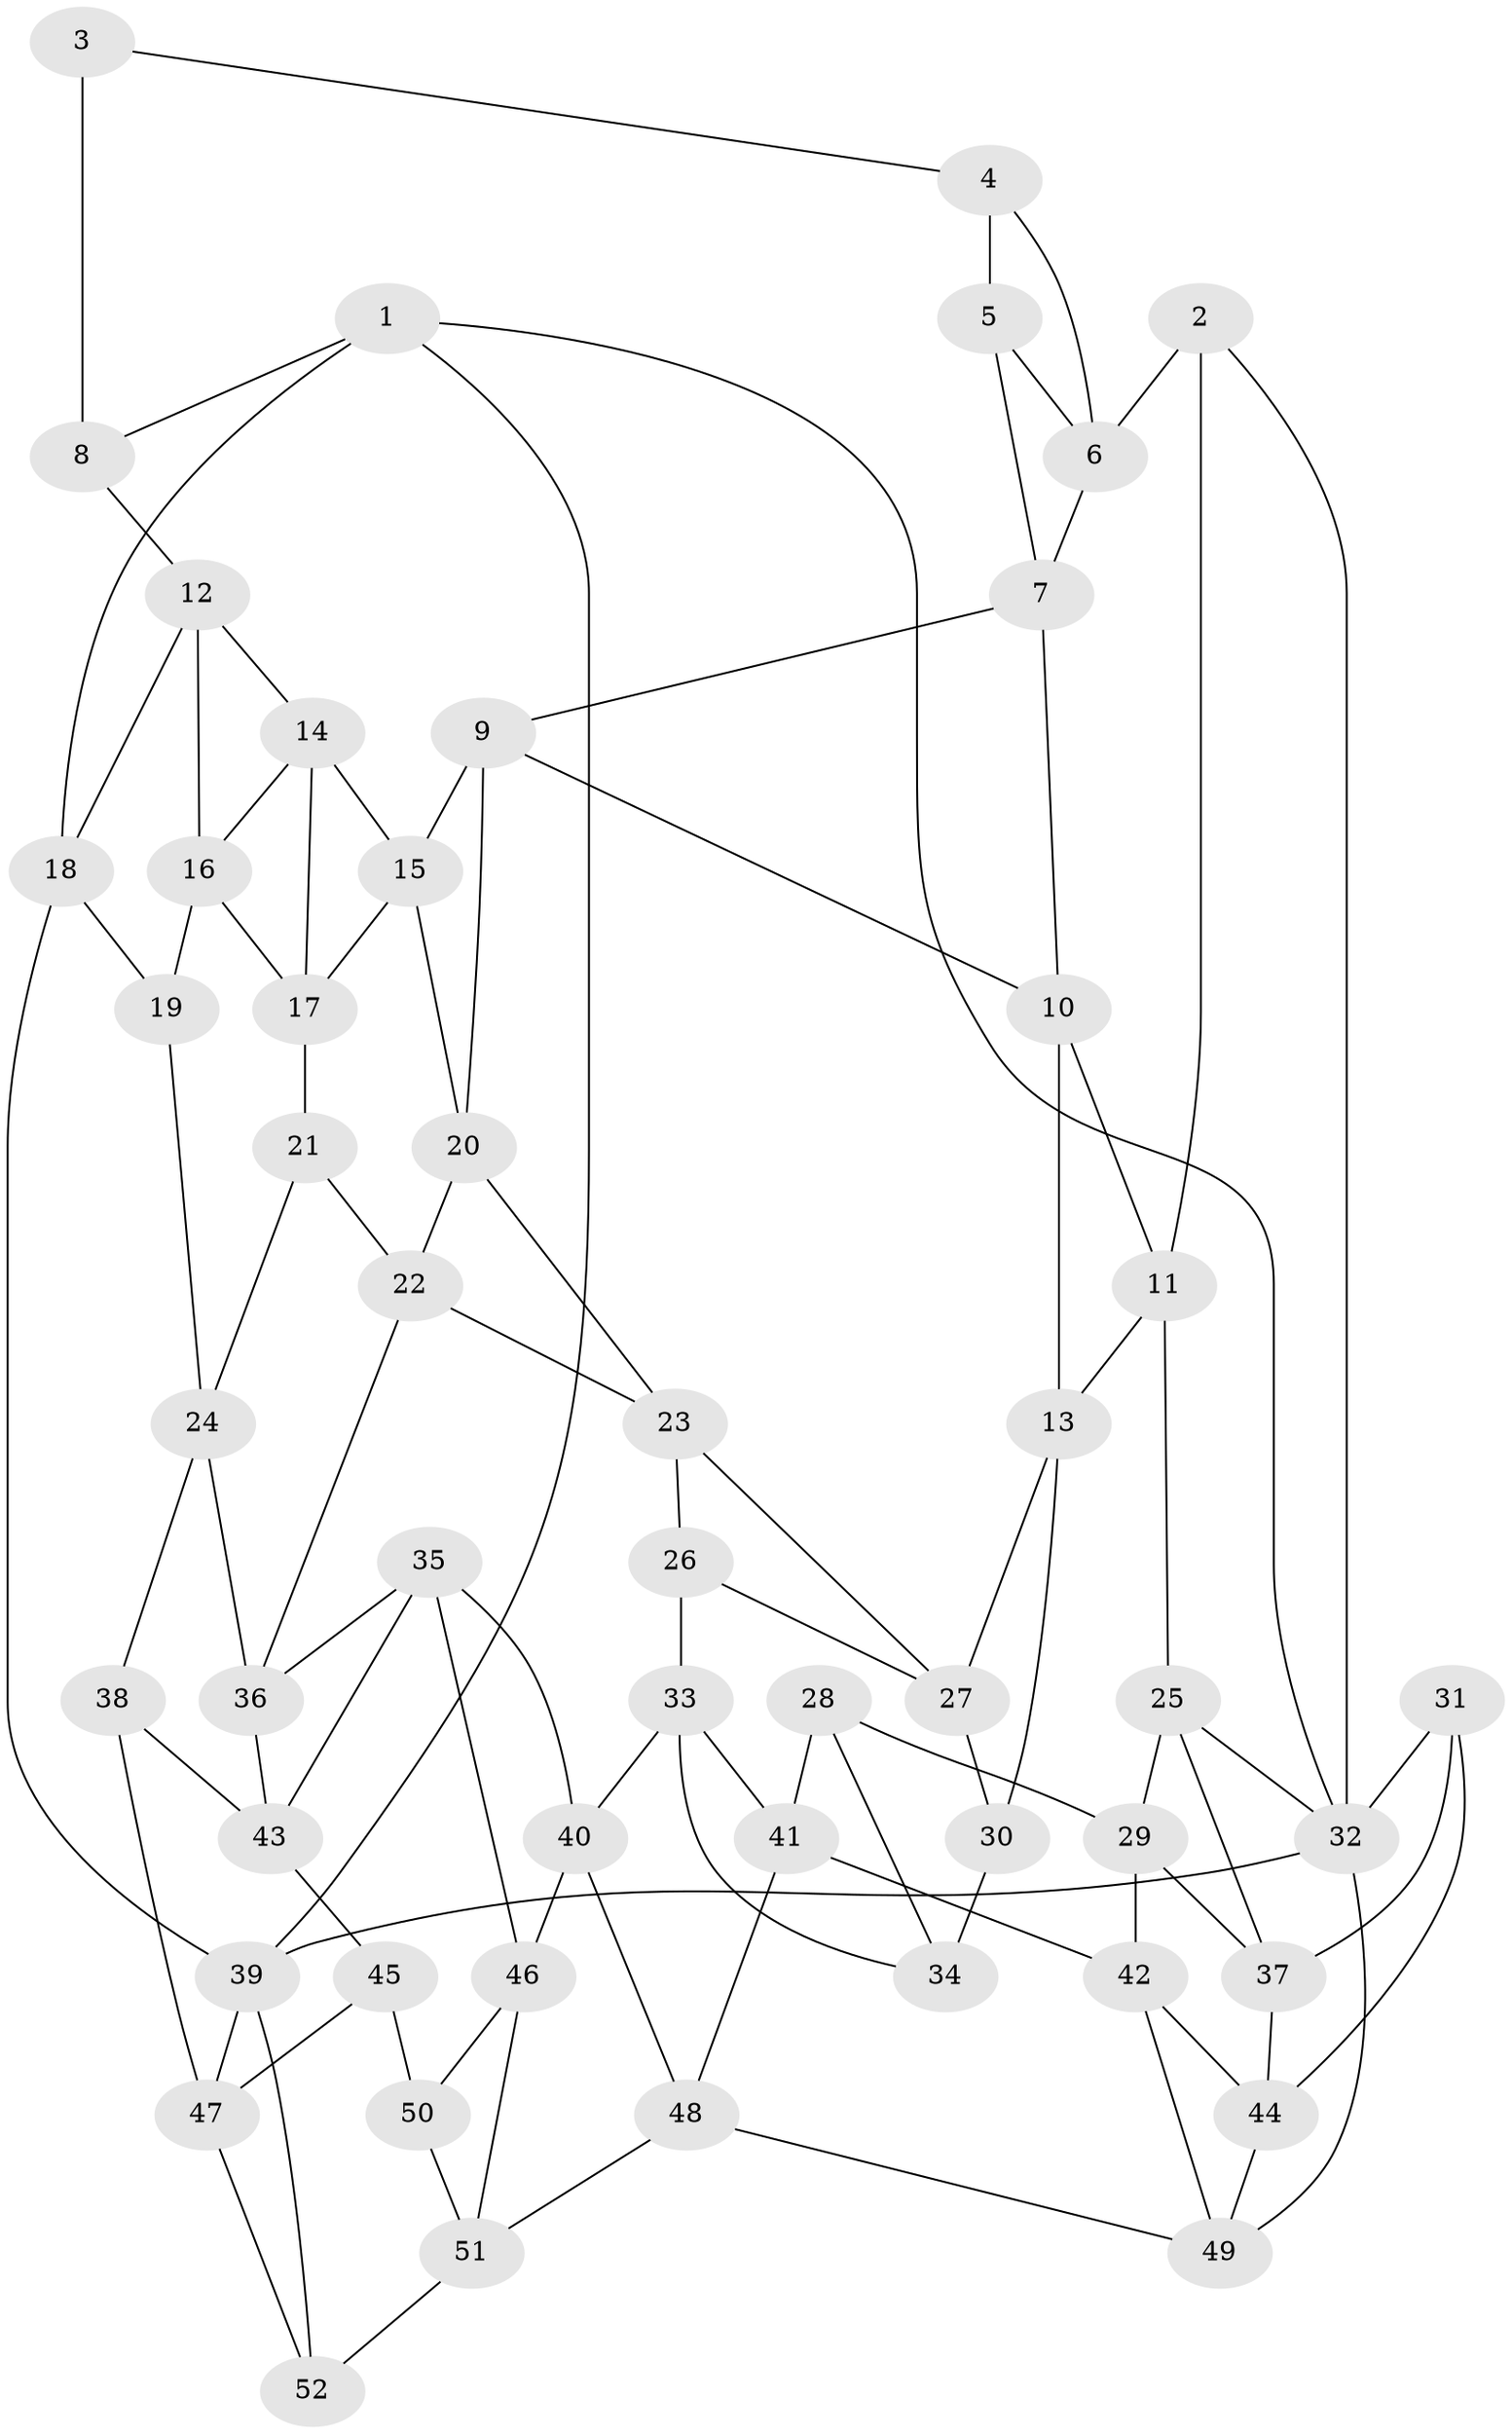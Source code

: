 // original degree distribution, {3: 0.019230769230769232, 5: 0.5192307692307693, 4: 0.2403846153846154, 6: 0.22115384615384615}
// Generated by graph-tools (version 1.1) at 2025/03/03/09/25 03:03:11]
// undirected, 52 vertices, 97 edges
graph export_dot {
graph [start="1"]
  node [color=gray90,style=filled];
  1;
  2;
  3;
  4;
  5;
  6;
  7;
  8;
  9;
  10;
  11;
  12;
  13;
  14;
  15;
  16;
  17;
  18;
  19;
  20;
  21;
  22;
  23;
  24;
  25;
  26;
  27;
  28;
  29;
  30;
  31;
  32;
  33;
  34;
  35;
  36;
  37;
  38;
  39;
  40;
  41;
  42;
  43;
  44;
  45;
  46;
  47;
  48;
  49;
  50;
  51;
  52;
  1 -- 8 [weight=1.0];
  1 -- 18 [weight=1.0];
  1 -- 32 [weight=1.0];
  1 -- 39 [weight=1.0];
  2 -- 6 [weight=1.0];
  2 -- 11 [weight=1.0];
  2 -- 32 [weight=1.0];
  3 -- 4 [weight=1.0];
  3 -- 8 [weight=2.0];
  4 -- 5 [weight=1.0];
  4 -- 6 [weight=1.0];
  5 -- 6 [weight=1.0];
  5 -- 7 [weight=1.0];
  6 -- 7 [weight=1.0];
  7 -- 9 [weight=1.0];
  7 -- 10 [weight=1.0];
  8 -- 12 [weight=1.0];
  9 -- 10 [weight=1.0];
  9 -- 15 [weight=1.0];
  9 -- 20 [weight=1.0];
  10 -- 11 [weight=1.0];
  10 -- 13 [weight=1.0];
  11 -- 13 [weight=1.0];
  11 -- 25 [weight=1.0];
  12 -- 14 [weight=1.0];
  12 -- 16 [weight=1.0];
  12 -- 18 [weight=1.0];
  13 -- 27 [weight=1.0];
  13 -- 30 [weight=1.0];
  14 -- 15 [weight=1.0];
  14 -- 16 [weight=1.0];
  14 -- 17 [weight=1.0];
  15 -- 17 [weight=1.0];
  15 -- 20 [weight=1.0];
  16 -- 17 [weight=1.0];
  16 -- 19 [weight=1.0];
  17 -- 21 [weight=1.0];
  18 -- 19 [weight=1.0];
  18 -- 39 [weight=1.0];
  19 -- 24 [weight=1.0];
  20 -- 22 [weight=1.0];
  20 -- 23 [weight=1.0];
  21 -- 22 [weight=1.0];
  21 -- 24 [weight=1.0];
  22 -- 23 [weight=1.0];
  22 -- 36 [weight=1.0];
  23 -- 26 [weight=1.0];
  23 -- 27 [weight=1.0];
  24 -- 36 [weight=1.0];
  24 -- 38 [weight=1.0];
  25 -- 29 [weight=1.0];
  25 -- 32 [weight=1.0];
  25 -- 37 [weight=1.0];
  26 -- 27 [weight=1.0];
  26 -- 33 [weight=1.0];
  27 -- 30 [weight=1.0];
  28 -- 29 [weight=1.0];
  28 -- 34 [weight=1.0];
  28 -- 41 [weight=1.0];
  29 -- 37 [weight=1.0];
  29 -- 42 [weight=1.0];
  30 -- 34 [weight=2.0];
  31 -- 32 [weight=1.0];
  31 -- 37 [weight=1.0];
  31 -- 44 [weight=1.0];
  32 -- 39 [weight=1.0];
  32 -- 49 [weight=1.0];
  33 -- 34 [weight=1.0];
  33 -- 40 [weight=1.0];
  33 -- 41 [weight=1.0];
  35 -- 36 [weight=1.0];
  35 -- 40 [weight=1.0];
  35 -- 43 [weight=1.0];
  35 -- 46 [weight=1.0];
  36 -- 43 [weight=1.0];
  37 -- 44 [weight=1.0];
  38 -- 43 [weight=1.0];
  38 -- 47 [weight=1.0];
  39 -- 47 [weight=1.0];
  39 -- 52 [weight=1.0];
  40 -- 46 [weight=1.0];
  40 -- 48 [weight=1.0];
  41 -- 42 [weight=1.0];
  41 -- 48 [weight=1.0];
  42 -- 44 [weight=1.0];
  42 -- 49 [weight=1.0];
  43 -- 45 [weight=1.0];
  44 -- 49 [weight=1.0];
  45 -- 47 [weight=1.0];
  45 -- 50 [weight=2.0];
  46 -- 50 [weight=1.0];
  46 -- 51 [weight=1.0];
  47 -- 52 [weight=1.0];
  48 -- 49 [weight=1.0];
  48 -- 51 [weight=1.0];
  50 -- 51 [weight=1.0];
  51 -- 52 [weight=1.0];
}
